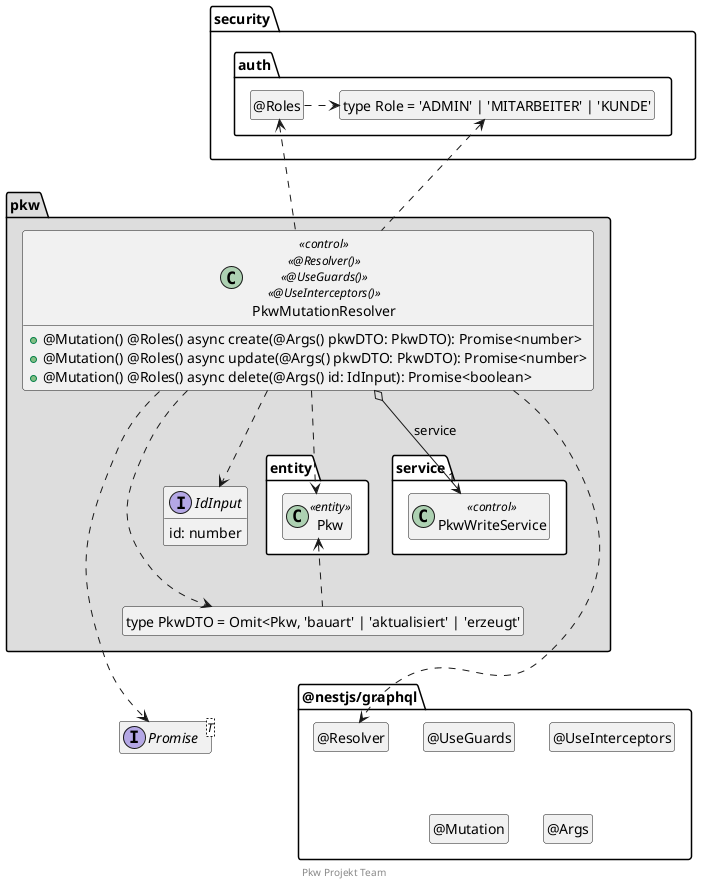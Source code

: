 ' Copyright (C) 2019 - present Juergen Zimmermann, Hochschule Karlsruhe
'
' This program is free software: you can redistribute it and/or modify
' it under the terms of the GNU General Public License as published by
' the Free Software Foundation, either version 3 of the License, or
' (at your option) any later version.
'
' This program is distributed in the hope that it will be useful,
' but WITHOUT ANY WARRANTY; without even the implied warranty of
' MERCHANTABILITY or FITNESS FOR A PARTICULAR PURPOSE.  See the
' GNU General Public License for more details.
'
' You should have received a copy of the GNU General Public License
' along with this program.  If not, see <https://www.gnu.org/licenses/>.

' Preview durch <Alt>d

@startuml Controller-Klasse

interface Promise<T>

package @nestjs/graphql {
  class "@Resolver" as Resolver
  hide Resolver circle

  class "@UseGuards" as UseGuards
  hide UseGuards circle

  class "@UseInterceptors" as UseInterceptors
  hide UseInterceptors circle

  class "@Mutation" as Mutation
  hide Mutation circle

  class "@Args" as Args
  hide Args circle
}

package security.auth {
  class "type Role = 'ADMIN' | 'MITARBEITER' | 'KUNDE'" as Role
  hide Role circle

  class "@Roles" as Roles
  hide Roles circle

  Roles .right.> Role
}

package pkw #DDDDDD {
  package entity #FFFFFF {
    class Pkw <<entity>>
  }

  package service #FFFFFF {
    class PkwWriteService << control >>
  }

  class "type PkwDTO = Omit<Pkw, 'bauart' | 'aktualisiert' | 'erzeugt'" as PkwDTO
  hide PkwDTO circle

    interface IdInput {
        id: number
    }

  class PkwMutationResolver << control >> << @Resolver() >> << @UseGuards() >> << @UseInterceptors() >> {
    + @Mutation() @Roles() async create(@Args() pkwDTO: PkwDTO): Promise<number>
    + @Mutation() @Roles() async update(@Args() pkwDTO: PkwDTO): Promise<number>
    + @Mutation() @Roles() async delete(@Args() id: IdInput): Promise<boolean>
  }

  PkwMutationResolver o-down-> "1" PkwWriteService : service

  PkwMutationResolver ..> Pkw
  PkwMutationResolver ..> PkwDTO
  PkwMutationResolver ..> IdInput
  PkwDTO .up.> Pkw
  PkwMutationResolver ..> Promise
  PkwMutationResolver ..> Resolver

  PkwMutationResolver .up.> Roles
  PkwMutationResolver .up.> Role

  PkwDTO .[hidden].> Promise
  PkwDTO .[hidden].> Resolver
}

hide empty members

footer Pkw Projekt Team

@enduml
